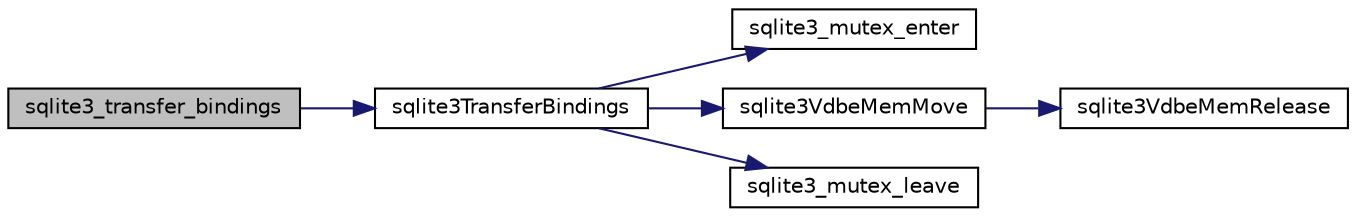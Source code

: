 digraph "sqlite3_transfer_bindings"
{
  edge [fontname="Helvetica",fontsize="10",labelfontname="Helvetica",labelfontsize="10"];
  node [fontname="Helvetica",fontsize="10",shape=record];
  rankdir="LR";
  Node1 [label="sqlite3_transfer_bindings",height=0.2,width=0.4,color="black", fillcolor="grey75", style="filled", fontcolor="black"];
  Node1 -> Node2 [color="midnightblue",fontsize="10",style="solid"];
  Node2 [label="sqlite3TransferBindings",height=0.2,width=0.4,color="black", fillcolor="white", style="filled",URL="$sqlite3_8c.html#a9158a497436de1e5aa7067e4daf18d8e"];
  Node2 -> Node3 [color="midnightblue",fontsize="10",style="solid"];
  Node3 [label="sqlite3_mutex_enter",height=0.2,width=0.4,color="black", fillcolor="white", style="filled",URL="$sqlite3_8c.html#af5a0a035d6f2e625f7fa5339365e8970"];
  Node2 -> Node4 [color="midnightblue",fontsize="10",style="solid"];
  Node4 [label="sqlite3VdbeMemMove",height=0.2,width=0.4,color="black", fillcolor="white", style="filled",URL="$sqlite3_8c.html#a6c01f0d847f3ea4846a85198b6201ffc"];
  Node4 -> Node5 [color="midnightblue",fontsize="10",style="solid"];
  Node5 [label="sqlite3VdbeMemRelease",height=0.2,width=0.4,color="black", fillcolor="white", style="filled",URL="$sqlite3_8c.html#a90606361dbeba88159fd6ff03fcc10cc"];
  Node2 -> Node6 [color="midnightblue",fontsize="10",style="solid"];
  Node6 [label="sqlite3_mutex_leave",height=0.2,width=0.4,color="black", fillcolor="white", style="filled",URL="$sqlite3_8c.html#a7ebfb82d85f10ee7a80ea8d7ff155c65"];
}
